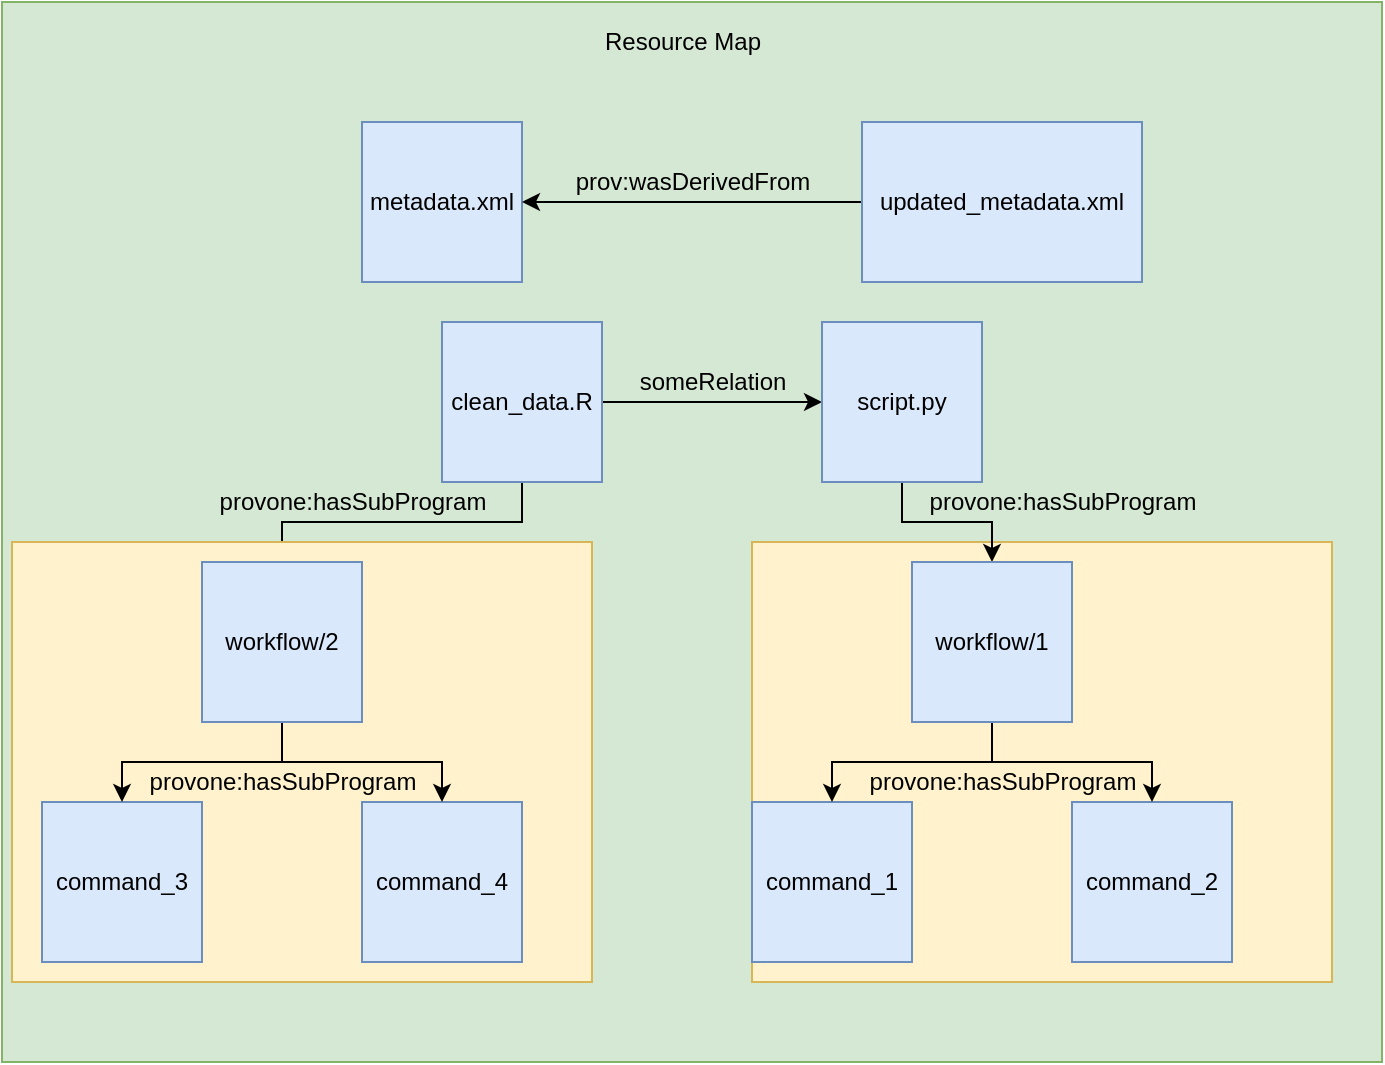 <mxfile version="13.5.1" type="device"><diagram id="zOjL9z6sITohSKSMjXXS" name="Page-1"><mxGraphModel dx="1106" dy="753" grid="1" gridSize="10" guides="1" tooltips="1" connect="1" arrows="1" fold="1" page="1" pageScale="1" pageWidth="850" pageHeight="1100" math="0" shadow="0"><root><mxCell id="0"/><mxCell id="1" parent="0"/><mxCell id="jYMJdzSk-AfiW6LbEfY4-9" value="" style="whiteSpace=wrap;html=1;aspect=fixed;fillColor=#d5e8d4;strokeColor=#82b366;" vertex="1" parent="1"><mxGeometry x="40" y="140" width="690" height="530" as="geometry"/></mxCell><mxCell id="jYMJdzSk-AfiW6LbEfY4-18" value="" style="whiteSpace=wrap;html=1;aspect=fixed;fillColor=#fff2cc;strokeColor=#d6b656;" vertex="1" parent="1"><mxGeometry x="415" y="410" width="290" height="220" as="geometry"/></mxCell><mxCell id="jYMJdzSk-AfiW6LbEfY4-1" value="metadata.xml" style="whiteSpace=wrap;html=1;aspect=fixed;fillColor=#dae8fc;strokeColor=#6c8ebf;" vertex="1" parent="1"><mxGeometry x="220" y="200" width="80" height="80" as="geometry"/></mxCell><mxCell id="jYMJdzSk-AfiW6LbEfY4-3" style="edgeStyle=orthogonalEdgeStyle;rounded=0;orthogonalLoop=1;jettySize=auto;html=1;exitX=0;exitY=0.5;exitDx=0;exitDy=0;entryX=1;entryY=0.5;entryDx=0;entryDy=0;" edge="1" parent="1" source="jYMJdzSk-AfiW6LbEfY4-2" target="jYMJdzSk-AfiW6LbEfY4-1"><mxGeometry relative="1" as="geometry"/></mxCell><mxCell id="jYMJdzSk-AfiW6LbEfY4-2" value="updated_metadata.xml" style="whiteSpace=wrap;html=1;aspect=fixed;fillColor=#dae8fc;strokeColor=#6c8ebf;" vertex="1" parent="1"><mxGeometry x="470" y="200" width="140" height="80" as="geometry"/></mxCell><mxCell id="jYMJdzSk-AfiW6LbEfY4-4" value="prov:wasDerivedFrom" style="text;html=1;align=center;verticalAlign=middle;resizable=0;points=[];autosize=1;" vertex="1" parent="1"><mxGeometry x="320" y="220" width="130" height="20" as="geometry"/></mxCell><mxCell id="jYMJdzSk-AfiW6LbEfY4-7" style="edgeStyle=orthogonalEdgeStyle;rounded=0;orthogonalLoop=1;jettySize=auto;html=1;exitX=1;exitY=0.5;exitDx=0;exitDy=0;" edge="1" parent="1" source="jYMJdzSk-AfiW6LbEfY4-5" target="jYMJdzSk-AfiW6LbEfY4-6"><mxGeometry relative="1" as="geometry"/></mxCell><mxCell id="jYMJdzSk-AfiW6LbEfY4-38" style="edgeStyle=orthogonalEdgeStyle;rounded=0;orthogonalLoop=1;jettySize=auto;html=1;exitX=0.5;exitY=1;exitDx=0;exitDy=0;" edge="1" parent="1" source="jYMJdzSk-AfiW6LbEfY4-5" target="jYMJdzSk-AfiW6LbEfY4-36"><mxGeometry relative="1" as="geometry"/></mxCell><mxCell id="jYMJdzSk-AfiW6LbEfY4-5" value="clean_data.R" style="whiteSpace=wrap;html=1;aspect=fixed;fillColor=#dae8fc;strokeColor=#6c8ebf;" vertex="1" parent="1"><mxGeometry x="260" y="300" width="80" height="80" as="geometry"/></mxCell><mxCell id="jYMJdzSk-AfiW6LbEfY4-30" style="edgeStyle=orthogonalEdgeStyle;rounded=0;orthogonalLoop=1;jettySize=auto;html=1;exitX=0.5;exitY=1;exitDx=0;exitDy=0;" edge="1" parent="1" source="jYMJdzSk-AfiW6LbEfY4-6" target="jYMJdzSk-AfiW6LbEfY4-26"><mxGeometry relative="1" as="geometry"/></mxCell><mxCell id="jYMJdzSk-AfiW6LbEfY4-6" value="script.py" style="whiteSpace=wrap;html=1;aspect=fixed;fillColor=#dae8fc;strokeColor=#6c8ebf;" vertex="1" parent="1"><mxGeometry x="450" y="300" width="80" height="80" as="geometry"/></mxCell><mxCell id="jYMJdzSk-AfiW6LbEfY4-8" value="someRelation" style="text;html=1;align=center;verticalAlign=middle;resizable=0;points=[];autosize=1;" vertex="1" parent="1"><mxGeometry x="350" y="320" width="90" height="20" as="geometry"/></mxCell><mxCell id="jYMJdzSk-AfiW6LbEfY4-10" value="Resource Map" style="text;html=1;align=center;verticalAlign=middle;resizable=0;points=[];autosize=1;" vertex="1" parent="1"><mxGeometry x="335" y="150" width="90" height="20" as="geometry"/></mxCell><mxCell id="jYMJdzSk-AfiW6LbEfY4-11" value="command_1" style="whiteSpace=wrap;html=1;aspect=fixed;fillColor=#dae8fc;strokeColor=#6c8ebf;" vertex="1" parent="1"><mxGeometry x="415" y="540" width="80" height="80" as="geometry"/></mxCell><mxCell id="jYMJdzSk-AfiW6LbEfY4-15" value="command_2" style="whiteSpace=wrap;html=1;aspect=fixed;fillColor=#dae8fc;strokeColor=#6c8ebf;" vertex="1" parent="1"><mxGeometry x="575" y="540" width="80" height="80" as="geometry"/></mxCell><mxCell id="jYMJdzSk-AfiW6LbEfY4-19" value="" style="whiteSpace=wrap;html=1;aspect=fixed;fillColor=#fff2cc;strokeColor=#d6b656;" vertex="1" parent="1"><mxGeometry x="45" y="410" width="290" height="220" as="geometry"/></mxCell><mxCell id="jYMJdzSk-AfiW6LbEfY4-28" style="edgeStyle=orthogonalEdgeStyle;rounded=0;orthogonalLoop=1;jettySize=auto;html=1;exitX=0.5;exitY=1;exitDx=0;exitDy=0;" edge="1" parent="1" source="jYMJdzSk-AfiW6LbEfY4-26" target="jYMJdzSk-AfiW6LbEfY4-11"><mxGeometry relative="1" as="geometry"/></mxCell><mxCell id="jYMJdzSk-AfiW6LbEfY4-29" style="edgeStyle=orthogonalEdgeStyle;rounded=0;orthogonalLoop=1;jettySize=auto;html=1;exitX=0.5;exitY=1;exitDx=0;exitDy=0;" edge="1" parent="1" source="jYMJdzSk-AfiW6LbEfY4-26" target="jYMJdzSk-AfiW6LbEfY4-15"><mxGeometry relative="1" as="geometry"/></mxCell><mxCell id="jYMJdzSk-AfiW6LbEfY4-26" value="workflow/1" style="whiteSpace=wrap;html=1;aspect=fixed;fillColor=#dae8fc;strokeColor=#6c8ebf;" vertex="1" parent="1"><mxGeometry x="495" y="420" width="80" height="80" as="geometry"/></mxCell><mxCell id="jYMJdzSk-AfiW6LbEfY4-31" value="provone:hasSubProgram" style="text;html=1;align=center;verticalAlign=middle;resizable=0;points=[];autosize=1;" vertex="1" parent="1"><mxGeometry x="495" y="380" width="150" height="20" as="geometry"/></mxCell><mxCell id="jYMJdzSk-AfiW6LbEfY4-32" value="command_3" style="whiteSpace=wrap;html=1;aspect=fixed;fillColor=#dae8fc;strokeColor=#6c8ebf;" vertex="1" parent="1"><mxGeometry x="60" y="540" width="80" height="80" as="geometry"/></mxCell><mxCell id="jYMJdzSk-AfiW6LbEfY4-33" value="command_4" style="whiteSpace=wrap;html=1;aspect=fixed;fillColor=#dae8fc;strokeColor=#6c8ebf;" vertex="1" parent="1"><mxGeometry x="220" y="540" width="80" height="80" as="geometry"/></mxCell><mxCell id="jYMJdzSk-AfiW6LbEfY4-34" style="edgeStyle=orthogonalEdgeStyle;rounded=0;orthogonalLoop=1;jettySize=auto;html=1;exitX=0.5;exitY=1;exitDx=0;exitDy=0;" edge="1" parent="1" source="jYMJdzSk-AfiW6LbEfY4-36" target="jYMJdzSk-AfiW6LbEfY4-32"><mxGeometry relative="1" as="geometry"/></mxCell><mxCell id="jYMJdzSk-AfiW6LbEfY4-35" style="edgeStyle=orthogonalEdgeStyle;rounded=0;orthogonalLoop=1;jettySize=auto;html=1;exitX=0.5;exitY=1;exitDx=0;exitDy=0;" edge="1" parent="1" source="jYMJdzSk-AfiW6LbEfY4-36" target="jYMJdzSk-AfiW6LbEfY4-33"><mxGeometry relative="1" as="geometry"/></mxCell><mxCell id="jYMJdzSk-AfiW6LbEfY4-36" value="workflow/2" style="whiteSpace=wrap;html=1;aspect=fixed;fillColor=#dae8fc;strokeColor=#6c8ebf;" vertex="1" parent="1"><mxGeometry x="140" y="420" width="80" height="80" as="geometry"/></mxCell><mxCell id="jYMJdzSk-AfiW6LbEfY4-37" value="provone:hasSubProgram" style="text;html=1;align=center;verticalAlign=middle;resizable=0;points=[];autosize=1;" vertex="1" parent="1"><mxGeometry x="140" y="380" width="150" height="20" as="geometry"/></mxCell><mxCell id="jYMJdzSk-AfiW6LbEfY4-39" value="provone:hasSubProgram" style="text;html=1;align=center;verticalAlign=middle;resizable=0;points=[];autosize=1;" vertex="1" parent="1"><mxGeometry x="105" y="520" width="150" height="20" as="geometry"/></mxCell><mxCell id="jYMJdzSk-AfiW6LbEfY4-40" value="provone:hasSubProgram" style="text;html=1;align=center;verticalAlign=middle;resizable=0;points=[];autosize=1;" vertex="1" parent="1"><mxGeometry x="465" y="520" width="150" height="20" as="geometry"/></mxCell></root></mxGraphModel></diagram></mxfile>